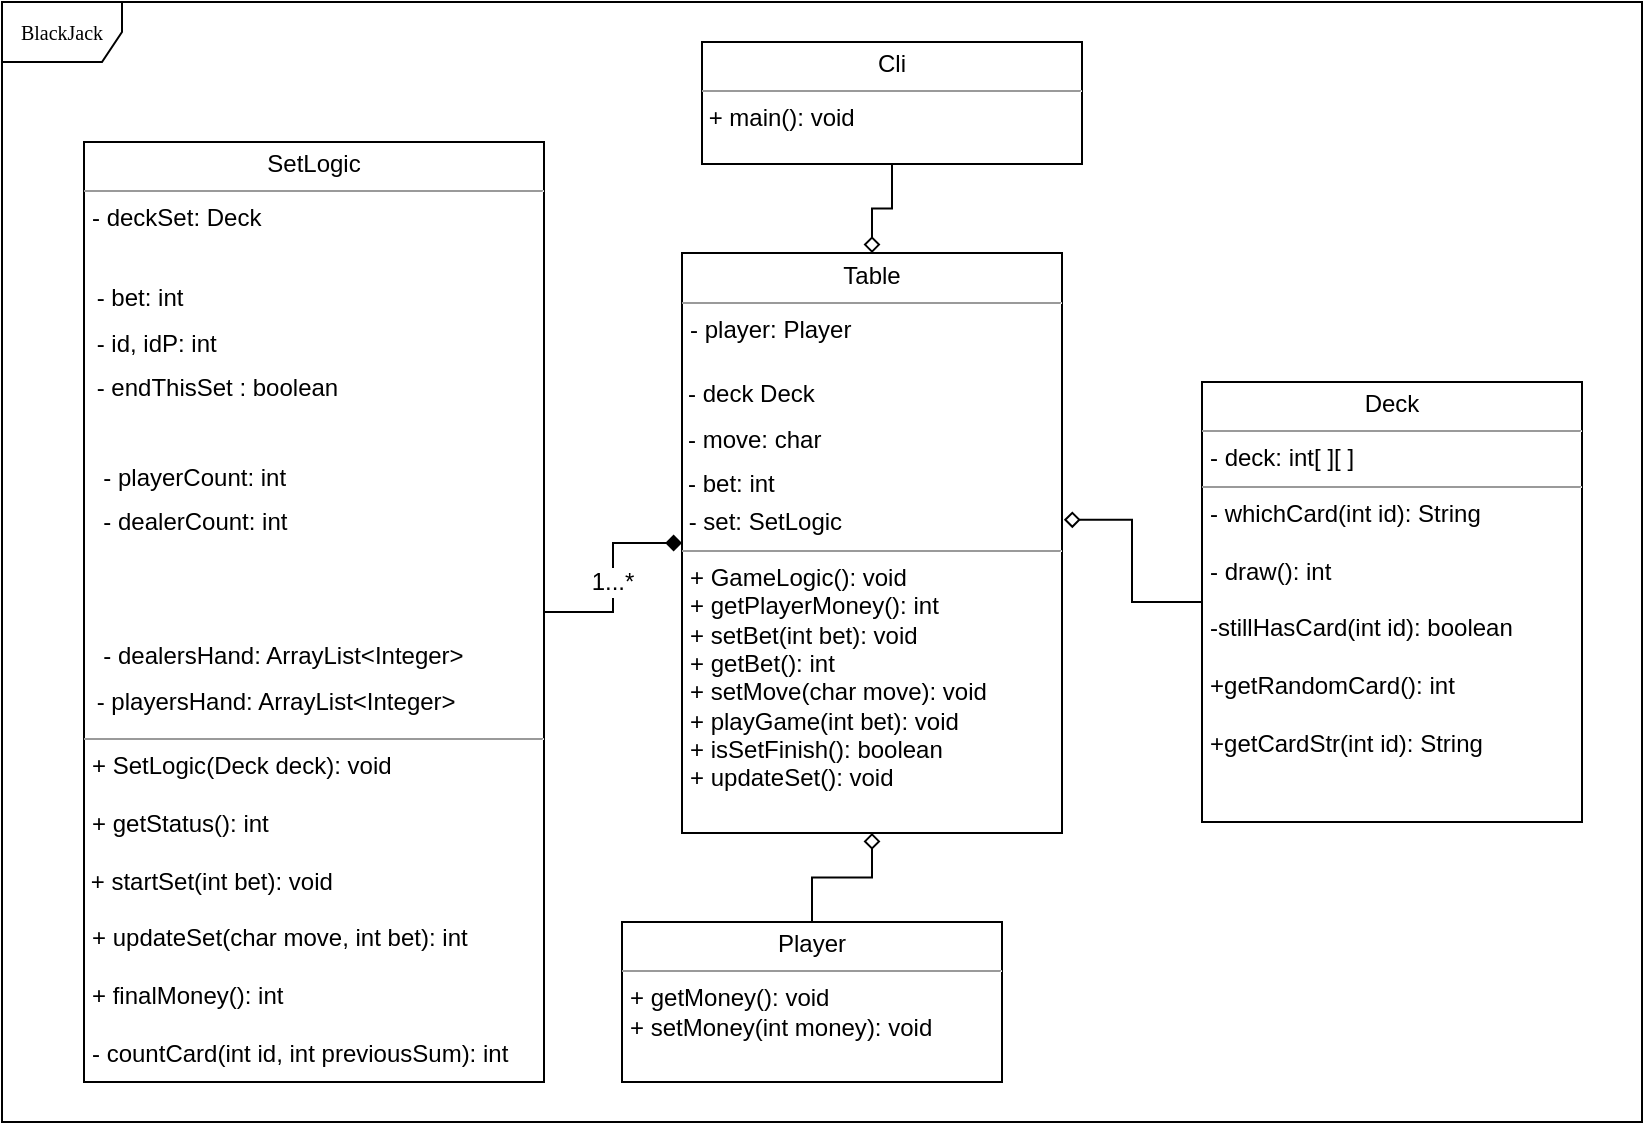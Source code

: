 <mxfile version="12.1.7" type="device" pages="1"><diagram id="SHLHlMCH9MJboGOSPq7i" name="Page-1"><mxGraphModel dx="1194" dy="688" grid="1" gridSize="10" guides="1" tooltips="1" connect="1" arrows="1" fold="1" page="1" pageScale="1" pageWidth="850" pageHeight="1100" math="0" shadow="0"><root><mxCell id="0"/><mxCell id="1" parent="0"/><mxCell id="OLCGxbDjMEZ8e_7JC-Ij-1" value="BlackJack" style="shape=umlFrame;whiteSpace=wrap;html=1;rounded=0;shadow=0;comic=0;labelBackgroundColor=none;strokeColor=#000000;strokeWidth=1;fillColor=#ffffff;fontFamily=Verdana;fontSize=10;fontColor=#000000;align=center;" vertex="1" parent="1"><mxGeometry x="60" y="280" width="820" height="560" as="geometry"/></mxCell><mxCell id="OLCGxbDjMEZ8e_7JC-Ij-2" style="edgeStyle=orthogonalEdgeStyle;rounded=0;html=1;dashed=1;labelBackgroundColor=none;startFill=0;endArrow=open;endFill=0;endSize=10;fontFamily=Verdana;fontSize=10;" edge="1" parent="1"><mxGeometry relative="1" as="geometry"><Array as="points"><mxPoint x="450" y="1289"/><mxPoint x="450" y="1289"/></Array><mxPoint x="530" y="1289" as="targetPoint"/></mxGeometry></mxCell><mxCell id="OLCGxbDjMEZ8e_7JC-Ij-3" value="&lt;p style=&quot;margin: 0px ; margin-top: 4px ; text-align: center&quot;&gt;Table&lt;br&gt;&lt;/p&gt;&lt;hr size=&quot;1&quot;&gt;&lt;p style=&quot;margin: 0px ; margin-left: 4px&quot;&gt; &lt;span class=&quot;pl-k&quot;&gt;-&lt;/span&gt; &lt;span class=&quot;pl-smi&quot;&gt;p&lt;/span&gt;layer: Player&lt;/p&gt;&lt;p style=&quot;margin: 0px ; margin-left: 4px&quot;&gt;&lt;br&gt;&lt;/p&gt;&lt;table class=&quot;highlight tab-size js-file-line-container&quot;&gt;&lt;tbody&gt;&lt;tr&gt;&lt;td id=&quot;LC6&quot; class=&quot;blob-code blob-code-inner js-file-line&quot;&gt;- &lt;span class=&quot;pl-smi&quot;&gt;&lt;/span&gt; deck Deck&lt;br&gt;&lt;/td&gt;      &lt;/tr&gt;      &lt;tr&gt;        &lt;/tr&gt;&lt;/tbody&gt;&lt;/table&gt;&lt;table class=&quot;highlight tab-size js-file-line-container&quot;&gt;&lt;tbody&gt;&lt;tr&gt;&lt;td id=&quot;LC7&quot; class=&quot;blob-code blob-code-inner js-file-line&quot;&gt;-  move: char&lt;br&gt;&lt;/td&gt;      &lt;/tr&gt;      &lt;tr&gt;        &lt;/tr&gt;&lt;/tbody&gt;&lt;/table&gt;&lt;table class=&quot;highlight tab-size js-file-line-container&quot;&gt;&lt;tbody&gt;&lt;tr&gt;&lt;td id=&quot;LC8&quot; class=&quot;blob-code blob-code-inner js-file-line&quot;&gt;- &lt;span class=&quot;pl-k&quot;&gt;&lt;/span&gt;bet&lt;span class=&quot;pl-k&quot;&gt;: int&lt;/span&gt;&lt;span class=&quot;pl-c1&quot;&gt;&lt;/span&gt;&lt;/td&gt;      &lt;/tr&gt;      &lt;tr&gt;        &lt;/tr&gt;&lt;/tbody&gt;&lt;/table&gt;&amp;nbsp;- set: SetLogic&lt;br&gt;&lt;hr size=&quot;1&quot;&gt;&lt;p style=&quot;margin: 0px ; margin-left: 4px&quot;&gt;+ &lt;span class=&quot;pl-en&quot;&gt;GameLogic&lt;/span&gt;(): void&lt;br&gt;&lt;/p&gt;&lt;p style=&quot;margin: 0px ; margin-left: 4px&quot;&gt;+&lt;span class=&quot;pl-en&quot;&gt; getPlayerMoney(): int&lt;/span&gt;&lt;/p&gt;&lt;p style=&quot;margin: 0px ; margin-left: 4px&quot;&gt;&lt;span class=&quot;pl-en&quot;&gt;+&lt;/span&gt;&lt;span class=&quot;pl-en&quot;&gt;&lt;span class=&quot;pl-k&quot;&gt;&lt;/span&gt; &lt;span class=&quot;pl-en&quot;&gt;setBet&lt;/span&gt;(&lt;span class=&quot;pl-k&quot;&gt;int&lt;/span&gt; &lt;span class=&quot;pl-v&quot;&gt;bet&lt;/span&gt;): void&lt;br&gt;&lt;/span&gt;&lt;/p&gt;&lt;p style=&quot;margin: 0px ; margin-left: 4px&quot;&gt;&lt;span class=&quot;pl-en&quot;&gt;+&lt;/span&gt;&lt;span class=&quot;pl-en&quot;&gt;&lt;span class=&quot;pl-k&quot;&gt;&lt;/span&gt; g&lt;span class=&quot;pl-en&quot;&gt;etBet&lt;/span&gt;(&lt;span class=&quot;pl-v&quot;&gt;&lt;/span&gt;): int&lt;br&gt;&lt;/span&gt;&lt;/p&gt;&lt;p style=&quot;margin: 0px ; margin-left: 4px&quot;&gt;&lt;span class=&quot;pl-en&quot;&gt;+&lt;/span&gt; &lt;span class=&quot;pl-en&quot;&gt;&lt;span class=&quot;pl-en&quot;&gt;setMove&lt;/span&gt;(&lt;span class=&quot;pl-k&quot;&gt;char&lt;/span&gt; &lt;span class=&quot;pl-v&quot;&gt;move&lt;/span&gt;): void&lt;br&gt;&lt;/span&gt;&lt;/p&gt;&lt;p style=&quot;margin: 0px ; margin-left: 4px&quot;&gt;+ &lt;span class=&quot;pl-en&quot;&gt;playGame&lt;/span&gt;(&lt;span class=&quot;pl-k&quot;&gt;int&lt;/span&gt; &lt;span class=&quot;pl-v&quot;&gt;bet&lt;/span&gt;): void&lt;br&gt;&lt;/p&gt;&lt;p style=&quot;margin: 0px ; margin-left: 4px&quot;&gt;+ &lt;span class=&quot;pl-en&quot;&gt;isSetFinish&lt;/span&gt;(): boolean&lt;/p&gt;&lt;p style=&quot;margin: 0px ; margin-left: 4px&quot;&gt;+&lt;span class=&quot;pl-k&quot;&gt;&lt;/span&gt; &lt;span class=&quot;pl-en&quot;&gt;updateSet&lt;/span&gt;(): void&lt;br&gt;&lt;/p&gt;" style="verticalAlign=top;align=left;overflow=fill;fontSize=12;fontFamily=Helvetica;html=1;rounded=0;shadow=0;comic=0;labelBackgroundColor=none;strokeColor=#000000;strokeWidth=1;fillColor=#ffffff;" vertex="1" parent="1"><mxGeometry x="400" y="405.5" width="190" height="290" as="geometry"/></mxCell><mxCell id="OLCGxbDjMEZ8e_7JC-Ij-4" style="edgeStyle=orthogonalEdgeStyle;rounded=0;orthogonalLoop=1;jettySize=auto;html=1;startArrow=none;startFill=0;endArrow=diamond;endFill=1;" edge="1" parent="1" source="OLCGxbDjMEZ8e_7JC-Ij-6" target="OLCGxbDjMEZ8e_7JC-Ij-3"><mxGeometry relative="1" as="geometry"/></mxCell><mxCell id="OLCGxbDjMEZ8e_7JC-Ij-5" value="&lt;div&gt;1...*&lt;/div&gt;" style="text;html=1;resizable=0;points=[];align=center;verticalAlign=middle;labelBackgroundColor=#ffffff;" vertex="1" connectable="0" parent="OLCGxbDjMEZ8e_7JC-Ij-4"><mxGeometry x="-0.326" y="5" relative="1" as="geometry"><mxPoint x="4.5" y="-15" as="offset"/></mxGeometry></mxCell><mxCell id="OLCGxbDjMEZ8e_7JC-Ij-6" value="&lt;p style=&quot;margin: 0px ; margin-top: 4px ; text-align: center&quot;&gt;SetLogic&lt;/p&gt;&lt;hr size=&quot;1&quot;&gt;&lt;p style=&quot;margin: 0px ; margin-left: 4px&quot;&gt;&lt;span class=&quot;pl-k&quot;&gt;-&lt;/span&gt; deckSet: Deck&lt;/p&gt;&lt;table class=&quot;highlight tab-size js-file-line-container&quot;&gt;&lt;tbody&gt;&lt;tr&gt;&lt;td id=&quot;LC6&quot; class=&quot;blob-code blob-code-inner js-file-line&quot;&gt;&lt;br&gt;&lt;/td&gt;&lt;/tr&gt;&lt;tr&gt;&lt;/tr&gt;&lt;/tbody&gt;&lt;/table&gt;&lt;table class=&quot;highlight tab-size js-file-line-container&quot;&gt;&lt;tbody&gt;&lt;tr&gt;&lt;td id=&quot;LC7&quot; class=&quot;blob-code blob-code-inner js-file-line&quot;&gt;&amp;nbsp;-&lt;span class=&quot;pl-k&quot;&gt;&lt;/span&gt; bet: int&lt;br&gt;&lt;/td&gt;      &lt;/tr&gt;      &lt;tr&gt;        &lt;/tr&gt;&lt;/tbody&gt;&lt;/table&gt;&lt;table class=&quot;highlight tab-size js-file-line-container&quot;&gt;&lt;tbody&gt;&lt;tr&gt;&lt;td id=&quot;LC8&quot; class=&quot;blob-code blob-code-inner js-file-line&quot;&gt;&amp;nbsp;- id, idP: int&lt;/td&gt;      &lt;/tr&gt;      &lt;tr&gt;        &lt;/tr&gt;&lt;/tbody&gt;&lt;/table&gt;&lt;table class=&quot;highlight tab-size js-file-line-container&quot;&gt;&lt;tbody&gt;&lt;tr&gt;&lt;td id=&quot;LC9&quot; class=&quot;blob-code blob-code-inner js-file-line&quot;&gt;&amp;nbsp;&lt;span class=&quot;pl-k&quot;&gt;-&lt;/span&gt; endThisSet&amp;nbsp;: boolean&lt;br&gt;&lt;/td&gt;      &lt;/tr&gt;      &lt;tr&gt;        &lt;/tr&gt;&lt;/tbody&gt;&lt;/table&gt;&lt;table class=&quot;highlight tab-size js-file-line-container&quot;&gt;&lt;tbody&gt;&lt;tr&gt;&lt;td id=&quot;LC10&quot; class=&quot;blob-code blob-code-inner js-file-line&quot;&gt;&lt;br&gt;&lt;/td&gt;&lt;/tr&gt;&lt;tr&gt;&lt;/tr&gt;&lt;/tbody&gt;&lt;/table&gt;&lt;table class=&quot;highlight tab-size js-file-line-container&quot;&gt;&lt;tbody&gt;&lt;tr&gt;&lt;td id=&quot;LC11&quot; class=&quot;blob-code blob-code-inner js-file-line&quot;&gt;&amp;nbsp; - playerCount: int&lt;br&gt;&lt;/td&gt;      &lt;/tr&gt;      &lt;tr&gt;        &lt;/tr&gt;&lt;/tbody&gt;&lt;/table&gt;&lt;table class=&quot;highlight tab-size js-file-line-container&quot;&gt;&lt;tbody&gt;&lt;tr&gt;&lt;td id=&quot;LC12&quot; class=&quot;blob-code blob-code-inner js-file-line&quot;&gt;&amp;nbsp; - &lt;span class=&quot;pl-k&quot;&gt;&lt;/span&gt; dealerCount: int&lt;/td&gt;&lt;/tr&gt;&lt;tr&gt;&lt;/tr&gt;&lt;/tbody&gt;&lt;/table&gt;&lt;table class=&quot;highlight tab-size js-file-line-container&quot;&gt;&lt;tbody&gt;&lt;tr&gt;&lt;td id=&quot;LC13&quot; class=&quot;blob-code blob-code-inner js-file-line&quot;&gt;&lt;br&gt;&lt;/td&gt;&lt;/tr&gt;&lt;tr&gt;&lt;/tr&gt;&lt;/tbody&gt;&lt;/table&gt;&lt;table class=&quot;highlight tab-size js-file-line-container&quot;&gt;&lt;tbody&gt;&lt;tr&gt;&lt;td id=&quot;LC14&quot; class=&quot;blob-code blob-code-inner js-file-line&quot;&gt;&lt;br&gt;&lt;/td&gt;&lt;/tr&gt;&lt;tr&gt;&lt;/tr&gt;&lt;/tbody&gt;&lt;/table&gt;&lt;table class=&quot;highlight tab-size js-file-line-container&quot;&gt;&lt;tbody&gt;&lt;tr&gt;&lt;td id=&quot;LC15&quot; class=&quot;blob-code blob-code-inner js-file-line&quot;&gt;&amp;nbsp;    -&lt;span class=&quot;pl-k&quot;&gt;&lt;/span&gt; dealersHand&lt;span class=&quot;pl-k&quot;&gt;:&lt;/span&gt; &lt;span class=&quot;pl-k&quot;&gt;ArrayList&amp;lt;&lt;span class=&quot;pl-smi&quot;&gt;Integer&lt;/span&gt;&amp;gt;&lt;/span&gt;&lt;/td&gt;      &lt;/tr&gt;      &lt;tr&gt;        &lt;/tr&gt;&lt;/tbody&gt;&lt;/table&gt;&lt;table class=&quot;highlight tab-size js-file-line-container&quot;&gt;&lt;tbody&gt;&lt;tr&gt;&lt;td id=&quot;LC16&quot; class=&quot;blob-code blob-code-inner js-file-line&quot;&gt;&amp;nbsp;-&lt;span class=&quot;pl-k&quot;&gt;&lt;/span&gt; playersHand: &lt;span class=&quot;pl-k&quot;&gt;ArrayList&amp;lt;&lt;span class=&quot;pl-smi&quot;&gt;Integer&lt;/span&gt;&amp;gt;&lt;/span&gt;&lt;/td&gt;      &lt;/tr&gt;      &lt;tr&gt;        &lt;/tr&gt;&lt;/tbody&gt;&lt;/table&gt;&lt;hr size=&quot;1&quot;&gt;&lt;p style=&quot;margin: 0px ; margin-left: 4px&quot;&gt;+&lt;span class=&quot;pl-en&quot;&gt; SetLogic&lt;/span&gt;(&lt;span class=&quot;pl-smi&quot;&gt;Deck&lt;/span&gt; &lt;span class=&quot;pl-v&quot;&gt;deck&lt;/span&gt;): void&lt;/p&gt;&lt;p style=&quot;margin: 0px ; margin-left: 4px&quot;&gt;&lt;br&gt;&lt;/p&gt;&lt;p style=&quot;margin: 0px ; margin-left: 4px&quot;&gt;+ &lt;span class=&quot;pl-en&quot;&gt;getStatus&lt;/span&gt;(): int&lt;br&gt;&lt;/p&gt;&lt;div&gt;&amp;nbsp;&lt;/div&gt;&lt;div&gt;&amp;nbsp;+ &lt;span class=&quot;pl-en&quot;&gt;startSet&lt;/span&gt;(&lt;span class=&quot;pl-k&quot;&gt;int&lt;/span&gt; &lt;span class=&quot;pl-v&quot;&gt;bet&lt;/span&gt;): void&lt;/div&gt;&lt;p style=&quot;margin: 0px ; margin-left: 4px&quot;&gt;&lt;span class=&quot;pl-en&quot;&gt;&lt;br&gt;&lt;/span&gt;&lt;/p&gt;&lt;p style=&quot;margin: 0px ; margin-left: 4px&quot;&gt;&lt;span class=&quot;pl-en&quot;&gt;+ updateSet&lt;/span&gt;(&lt;span class=&quot;pl-k&quot;&gt;char&lt;/span&gt; &lt;span class=&quot;pl-v&quot;&gt;move&lt;/span&gt;, &lt;span class=&quot;pl-k&quot;&gt;int&lt;/span&gt; &lt;span class=&quot;pl-v&quot;&gt;bet&lt;/span&gt;): int&lt;/p&gt;&lt;p style=&quot;margin: 0px ; margin-left: 4px&quot;&gt;&lt;br&gt;&lt;/p&gt;&lt;p style=&quot;margin: 0px ; margin-left: 4px&quot;&gt;+ &lt;span class=&quot;pl-en&quot;&gt;finalMoney(): int&lt;br&gt;&lt;/span&gt;&lt;/p&gt;&lt;p style=&quot;margin: 0px ; margin-left: 4px&quot;&gt;&lt;br&gt;&lt;/p&gt;&lt;p style=&quot;margin: 0px ; margin-left: 4px&quot;&gt;-&lt;span class=&quot;pl-en&quot;&gt; countCard&lt;/span&gt;(&lt;span class=&quot;pl-k&quot;&gt;int&lt;/span&gt; &lt;span class=&quot;pl-v&quot;&gt;id&lt;/span&gt;, &lt;span class=&quot;pl-k&quot;&gt;int&lt;/span&gt; &lt;span class=&quot;pl-v&quot;&gt;previousSum&lt;/span&gt;): int&lt;/p&gt;&lt;p style=&quot;margin: 0px ; margin-left: 4px&quot;&gt;&lt;span class=&quot;pl-en&quot;&gt;&lt;/span&gt;&lt;/p&gt;" style="verticalAlign=top;align=left;overflow=fill;fontSize=12;fontFamily=Helvetica;html=1;rounded=0;shadow=0;comic=0;labelBackgroundColor=none;strokeColor=#000000;strokeWidth=1;fillColor=#ffffff;" vertex="1" parent="1"><mxGeometry x="101" y="350" width="230" height="470" as="geometry"/></mxCell><mxCell id="OLCGxbDjMEZ8e_7JC-Ij-7" style="edgeStyle=orthogonalEdgeStyle;rounded=0;orthogonalLoop=1;jettySize=auto;html=1;startArrow=none;startFill=0;endArrow=diamond;endFill=0;" edge="1" parent="1" source="OLCGxbDjMEZ8e_7JC-Ij-8" target="OLCGxbDjMEZ8e_7JC-Ij-3"><mxGeometry relative="1" as="geometry"/></mxCell><mxCell id="OLCGxbDjMEZ8e_7JC-Ij-8" value="&lt;p style=&quot;margin: 0px ; margin-top: 4px ; text-align: center&quot;&gt;Cli&lt;br&gt;&lt;/p&gt;&lt;hr size=&quot;1&quot;&gt;&lt;div&gt;&amp;nbsp;+ main(): void&lt;/div&gt;" style="verticalAlign=top;align=left;overflow=fill;fontSize=12;fontFamily=Helvetica;html=1;rounded=0;shadow=0;comic=0;labelBackgroundColor=none;strokeColor=#000000;strokeWidth=1;fillColor=#ffffff;" vertex="1" parent="1"><mxGeometry x="410" y="300" width="190" height="61" as="geometry"/></mxCell><mxCell id="OLCGxbDjMEZ8e_7JC-Ij-9" style="edgeStyle=orthogonalEdgeStyle;rounded=0;orthogonalLoop=1;jettySize=auto;html=1;entryX=1.005;entryY=0.46;entryDx=0;entryDy=0;entryPerimeter=0;startArrow=none;startFill=0;endArrow=diamond;endFill=0;" edge="1" parent="1" source="OLCGxbDjMEZ8e_7JC-Ij-10" target="OLCGxbDjMEZ8e_7JC-Ij-3"><mxGeometry relative="1" as="geometry"/></mxCell><mxCell id="OLCGxbDjMEZ8e_7JC-Ij-10" value="&lt;p style=&quot;margin: 0px ; margin-top: 4px ; text-align: center&quot;&gt;Deck&lt;br&gt;&lt;/p&gt;&lt;hr size=&quot;1&quot;&gt;&lt;p style=&quot;margin: 0px ; margin-left: 4px&quot;&gt;- deck: int[ ][ ]&lt;br&gt;&lt;/p&gt;&lt;hr size=&quot;1&quot;&gt;&lt;p style=&quot;margin: 0px ; margin-left: 4px&quot;&gt;- &lt;span class=&quot;pl-en&quot;&gt;whichCard(int id): String&lt;/span&gt;&lt;/p&gt;&lt;p style=&quot;margin: 0px ; margin-left: 4px&quot;&gt;&lt;br&gt;- draw(): int&lt;/p&gt;&lt;p style=&quot;margin: 0px ; margin-left: 4px&quot;&gt;&lt;br&gt;&lt;/p&gt;&lt;p style=&quot;margin: 0px ; margin-left: 4px&quot;&gt;-stillHasCard(int id): boolean &lt;br&gt;&lt;/p&gt;&lt;p style=&quot;margin: 0px ; margin-left: 4px&quot;&gt;&lt;br&gt;&lt;/p&gt;&lt;p style=&quot;margin: 0px ; margin-left: 4px&quot;&gt;+&lt;span class=&quot;pl-en&quot;&gt;getRandomCard(): int&lt;/span&gt;&lt;/p&gt;&lt;p style=&quot;margin: 0px ; margin-left: 4px&quot;&gt;&lt;span class=&quot;pl-en&quot;&gt;&lt;br&gt;&lt;/span&gt;&lt;/p&gt;&lt;p style=&quot;margin: 0px ; margin-left: 4px&quot;&gt;&lt;span class=&quot;pl-en&quot;&gt;+&lt;/span&gt;&lt;span class=&quot;pl-en&quot;&gt;&lt;span class=&quot;pl-en&quot;&gt;getCardStr&lt;/span&gt;(&lt;span class=&quot;pl-k&quot;&gt;int&lt;/span&gt; &lt;span class=&quot;pl-v&quot;&gt;id&lt;/span&gt;): String&lt;br&gt;&lt;/span&gt;&lt;/p&gt;" style="verticalAlign=top;align=left;overflow=fill;fontSize=12;fontFamily=Helvetica;html=1;rounded=0;shadow=0;comic=0;labelBackgroundColor=none;strokeColor=#000000;strokeWidth=1;fillColor=#ffffff;" vertex="1" parent="1"><mxGeometry x="660" y="470" width="190" height="220" as="geometry"/></mxCell><mxCell id="OLCGxbDjMEZ8e_7JC-Ij-11" style="edgeStyle=orthogonalEdgeStyle;rounded=0;orthogonalLoop=1;jettySize=auto;html=1;entryX=0.5;entryY=1;entryDx=0;entryDy=0;startArrow=none;startFill=0;endArrow=diamond;endFill=0;" edge="1" parent="1" source="OLCGxbDjMEZ8e_7JC-Ij-12" target="OLCGxbDjMEZ8e_7JC-Ij-3"><mxGeometry relative="1" as="geometry"/></mxCell><mxCell id="OLCGxbDjMEZ8e_7JC-Ij-12" value="&lt;p style=&quot;margin: 0px ; margin-top: 4px ; text-align: center&quot;&gt;Player&lt;/p&gt;&lt;hr size=&quot;1&quot;&gt;&lt;p style=&quot;margin: 0px ; margin-left: 4px&quot;&gt;+ getMoney(): void&lt;br&gt;+ &lt;span class=&quot;pl-en&quot;&gt;setMoney&lt;/span&gt;(&lt;span class=&quot;pl-k&quot;&gt;int&lt;/span&gt; &lt;span class=&quot;pl-v&quot;&gt;money&lt;/span&gt;): void&lt;br&gt;&lt;/p&gt;" style="verticalAlign=top;align=left;overflow=fill;fontSize=12;fontFamily=Helvetica;html=1;rounded=0;shadow=0;comic=0;labelBackgroundColor=none;strokeColor=#000000;strokeWidth=1;fillColor=#ffffff;" vertex="1" parent="1"><mxGeometry x="370" y="740" width="190" height="80" as="geometry"/></mxCell></root></mxGraphModel></diagram></mxfile>